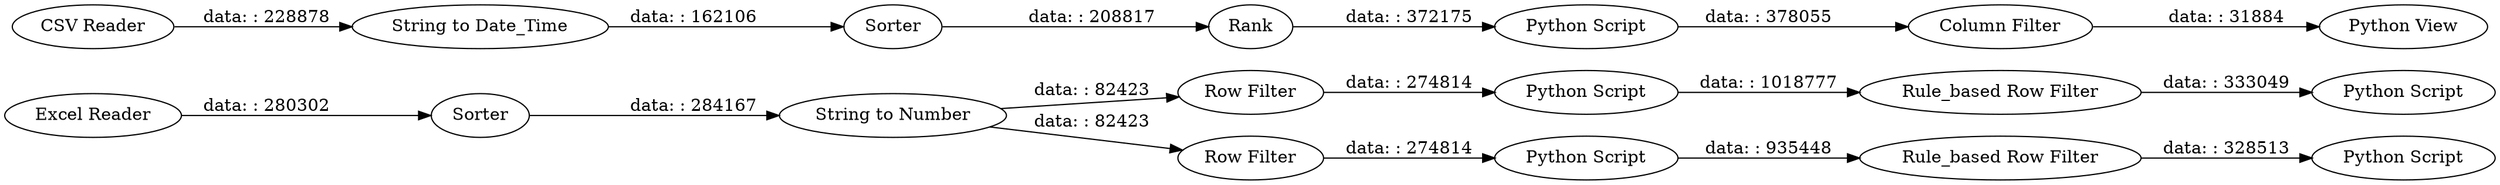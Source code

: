 digraph {
	"-6399762536705252332_57" [label="Row Filter"]
	"-6399762536705252332_20" [label=Sorter]
	"-6399762536705252332_32" [label="String to Number"]
	"-6399762536705252332_46" [label="Rule_based Row Filter"]
	"-6399762536705252332_51" [label="Python Script"]
	"-6399762536705252332_2" [label="CSV Reader"]
	"-6399762536705252332_59" [label="String to Date_Time"]
	"-6399762536705252332_40" [label="Python Script"]
	"-6399762536705252332_61" [label="Column Filter"]
	"-6399762536705252332_19" [label="Excel Reader"]
	"-6399762536705252332_45" [label="Python Script"]
	"-6399762536705252332_68" [label=Rank]
	"-6399762536705252332_39" [label="Row Filter"]
	"-6399762536705252332_69" [label="Python View"]
	"-6399762536705252332_58" [label=Sorter]
	"-6399762536705252332_53" [label="Python Script"]
	"-6399762536705252332_52" [label="Rule_based Row Filter"]
	"-6399762536705252332_74" [label="Python Script"]
	"-6399762536705252332_59" -> "-6399762536705252332_58" [label="data: : 162106"]
	"-6399762536705252332_2" -> "-6399762536705252332_59" [label="data: : 228878"]
	"-6399762536705252332_52" -> "-6399762536705252332_53" [label="data: : 333049"]
	"-6399762536705252332_58" -> "-6399762536705252332_68" [label="data: : 208817"]
	"-6399762536705252332_61" -> "-6399762536705252332_69" [label="data: : 31884"]
	"-6399762536705252332_19" -> "-6399762536705252332_20" [label="data: : 280302"]
	"-6399762536705252332_32" -> "-6399762536705252332_57" [label="data: : 82423"]
	"-6399762536705252332_40" -> "-6399762536705252332_46" [label="data: : 935448"]
	"-6399762536705252332_32" -> "-6399762536705252332_39" [label="data: : 82423"]
	"-6399762536705252332_20" -> "-6399762536705252332_32" [label="data: : 284167"]
	"-6399762536705252332_57" -> "-6399762536705252332_51" [label="data: : 274814"]
	"-6399762536705252332_74" -> "-6399762536705252332_61" [label="data: : 378055"]
	"-6399762536705252332_68" -> "-6399762536705252332_74" [label="data: : 372175"]
	"-6399762536705252332_51" -> "-6399762536705252332_52" [label="data: : 1018777"]
	"-6399762536705252332_46" -> "-6399762536705252332_45" [label="data: : 328513"]
	"-6399762536705252332_39" -> "-6399762536705252332_40" [label="data: : 274814"]
	rankdir=LR
}
